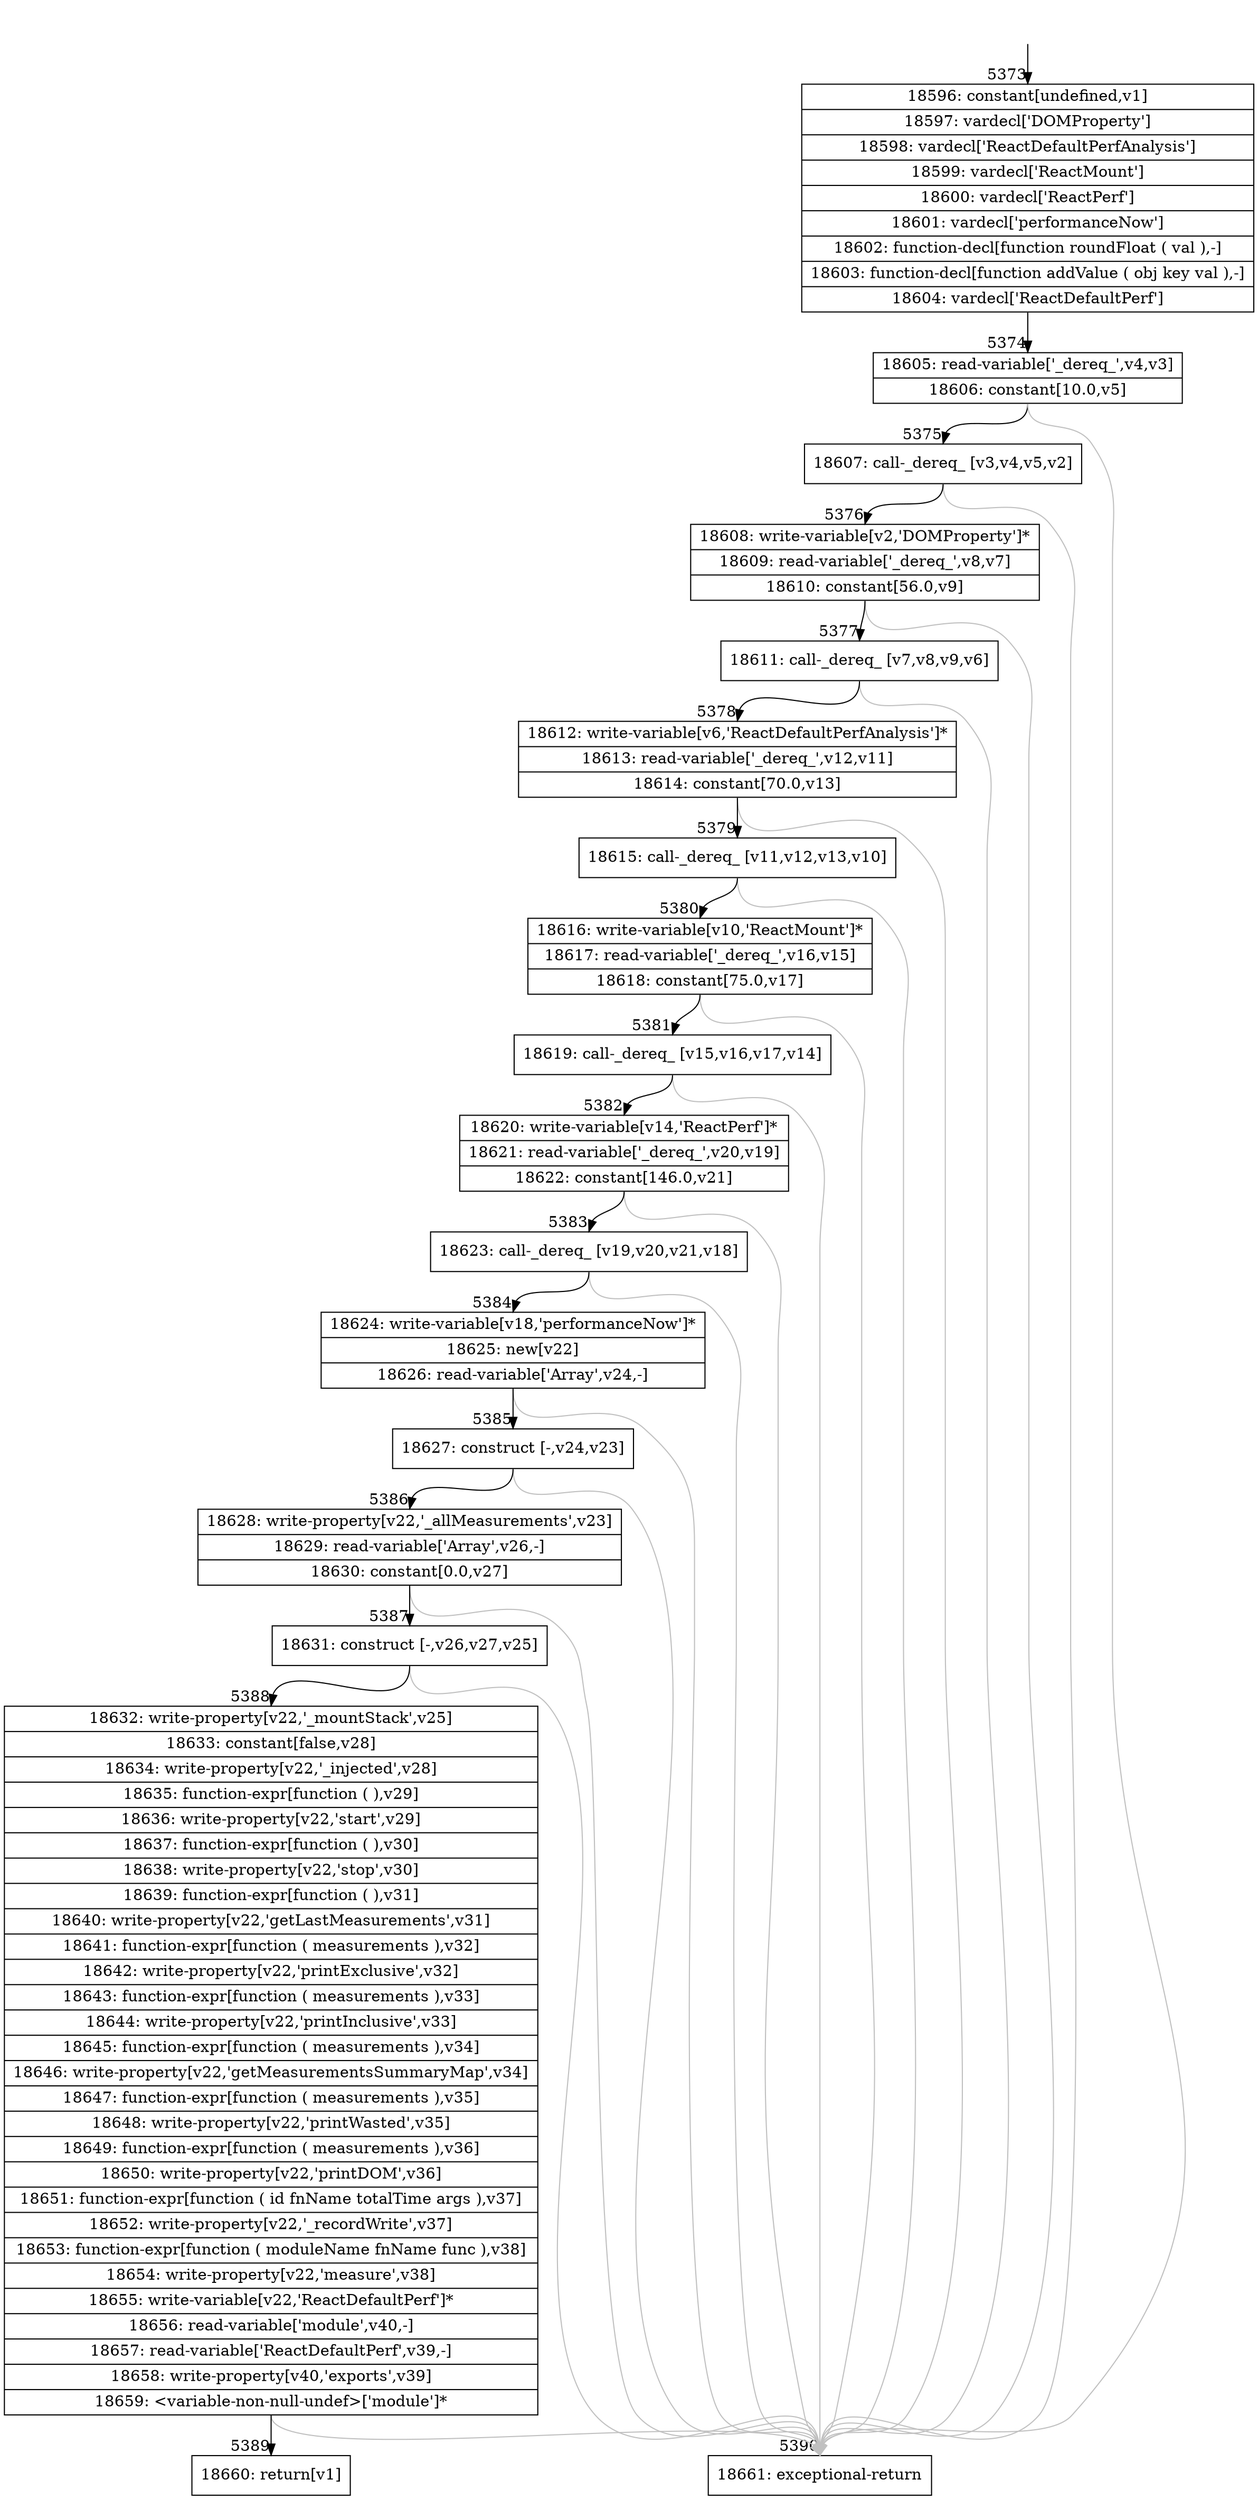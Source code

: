 digraph {
rankdir="TD"
BB_entry343[shape=none,label=""];
BB_entry343 -> BB5373 [tailport=s, headport=n, headlabel="    5373"]
BB5373 [shape=record label="{18596: constant[undefined,v1]|18597: vardecl['DOMProperty']|18598: vardecl['ReactDefaultPerfAnalysis']|18599: vardecl['ReactMount']|18600: vardecl['ReactPerf']|18601: vardecl['performanceNow']|18602: function-decl[function roundFloat ( val ),-]|18603: function-decl[function addValue ( obj key val ),-]|18604: vardecl['ReactDefaultPerf']}" ] 
BB5373 -> BB5374 [tailport=s, headport=n, headlabel="      5374"]
BB5374 [shape=record label="{18605: read-variable['_dereq_',v4,v3]|18606: constant[10.0,v5]}" ] 
BB5374 -> BB5375 [tailport=s, headport=n, headlabel="      5375"]
BB5374 -> BB5390 [tailport=s, headport=n, color=gray, headlabel="      5390"]
BB5375 [shape=record label="{18607: call-_dereq_ [v3,v4,v5,v2]}" ] 
BB5375 -> BB5376 [tailport=s, headport=n, headlabel="      5376"]
BB5375 -> BB5390 [tailport=s, headport=n, color=gray]
BB5376 [shape=record label="{18608: write-variable[v2,'DOMProperty']*|18609: read-variable['_dereq_',v8,v7]|18610: constant[56.0,v9]}" ] 
BB5376 -> BB5377 [tailport=s, headport=n, headlabel="      5377"]
BB5376 -> BB5390 [tailport=s, headport=n, color=gray]
BB5377 [shape=record label="{18611: call-_dereq_ [v7,v8,v9,v6]}" ] 
BB5377 -> BB5378 [tailport=s, headport=n, headlabel="      5378"]
BB5377 -> BB5390 [tailport=s, headport=n, color=gray]
BB5378 [shape=record label="{18612: write-variable[v6,'ReactDefaultPerfAnalysis']*|18613: read-variable['_dereq_',v12,v11]|18614: constant[70.0,v13]}" ] 
BB5378 -> BB5379 [tailport=s, headport=n, headlabel="      5379"]
BB5378 -> BB5390 [tailport=s, headport=n, color=gray]
BB5379 [shape=record label="{18615: call-_dereq_ [v11,v12,v13,v10]}" ] 
BB5379 -> BB5380 [tailport=s, headport=n, headlabel="      5380"]
BB5379 -> BB5390 [tailport=s, headport=n, color=gray]
BB5380 [shape=record label="{18616: write-variable[v10,'ReactMount']*|18617: read-variable['_dereq_',v16,v15]|18618: constant[75.0,v17]}" ] 
BB5380 -> BB5381 [tailport=s, headport=n, headlabel="      5381"]
BB5380 -> BB5390 [tailport=s, headport=n, color=gray]
BB5381 [shape=record label="{18619: call-_dereq_ [v15,v16,v17,v14]}" ] 
BB5381 -> BB5382 [tailport=s, headport=n, headlabel="      5382"]
BB5381 -> BB5390 [tailport=s, headport=n, color=gray]
BB5382 [shape=record label="{18620: write-variable[v14,'ReactPerf']*|18621: read-variable['_dereq_',v20,v19]|18622: constant[146.0,v21]}" ] 
BB5382 -> BB5383 [tailport=s, headport=n, headlabel="      5383"]
BB5382 -> BB5390 [tailport=s, headport=n, color=gray]
BB5383 [shape=record label="{18623: call-_dereq_ [v19,v20,v21,v18]}" ] 
BB5383 -> BB5384 [tailport=s, headport=n, headlabel="      5384"]
BB5383 -> BB5390 [tailport=s, headport=n, color=gray]
BB5384 [shape=record label="{18624: write-variable[v18,'performanceNow']*|18625: new[v22]|18626: read-variable['Array',v24,-]}" ] 
BB5384 -> BB5385 [tailport=s, headport=n, headlabel="      5385"]
BB5384 -> BB5390 [tailport=s, headport=n, color=gray]
BB5385 [shape=record label="{18627: construct [-,v24,v23]}" ] 
BB5385 -> BB5386 [tailport=s, headport=n, headlabel="      5386"]
BB5385 -> BB5390 [tailport=s, headport=n, color=gray]
BB5386 [shape=record label="{18628: write-property[v22,'_allMeasurements',v23]|18629: read-variable['Array',v26,-]|18630: constant[0.0,v27]}" ] 
BB5386 -> BB5387 [tailport=s, headport=n, headlabel="      5387"]
BB5386 -> BB5390 [tailport=s, headport=n, color=gray]
BB5387 [shape=record label="{18631: construct [-,v26,v27,v25]}" ] 
BB5387 -> BB5388 [tailport=s, headport=n, headlabel="      5388"]
BB5387 -> BB5390 [tailport=s, headport=n, color=gray]
BB5388 [shape=record label="{18632: write-property[v22,'_mountStack',v25]|18633: constant[false,v28]|18634: write-property[v22,'_injected',v28]|18635: function-expr[function ( ),v29]|18636: write-property[v22,'start',v29]|18637: function-expr[function ( ),v30]|18638: write-property[v22,'stop',v30]|18639: function-expr[function ( ),v31]|18640: write-property[v22,'getLastMeasurements',v31]|18641: function-expr[function ( measurements ),v32]|18642: write-property[v22,'printExclusive',v32]|18643: function-expr[function ( measurements ),v33]|18644: write-property[v22,'printInclusive',v33]|18645: function-expr[function ( measurements ),v34]|18646: write-property[v22,'getMeasurementsSummaryMap',v34]|18647: function-expr[function ( measurements ),v35]|18648: write-property[v22,'printWasted',v35]|18649: function-expr[function ( measurements ),v36]|18650: write-property[v22,'printDOM',v36]|18651: function-expr[function ( id fnName totalTime args ),v37]|18652: write-property[v22,'_recordWrite',v37]|18653: function-expr[function ( moduleName fnName func ),v38]|18654: write-property[v22,'measure',v38]|18655: write-variable[v22,'ReactDefaultPerf']*|18656: read-variable['module',v40,-]|18657: read-variable['ReactDefaultPerf',v39,-]|18658: write-property[v40,'exports',v39]|18659: \<variable-non-null-undef\>['module']*}" ] 
BB5388 -> BB5389 [tailport=s, headport=n, headlabel="      5389"]
BB5388 -> BB5390 [tailport=s, headport=n, color=gray]
BB5389 [shape=record label="{18660: return[v1]}" ] 
BB5390 [shape=record label="{18661: exceptional-return}" ] 
//#$~ 9627
}
